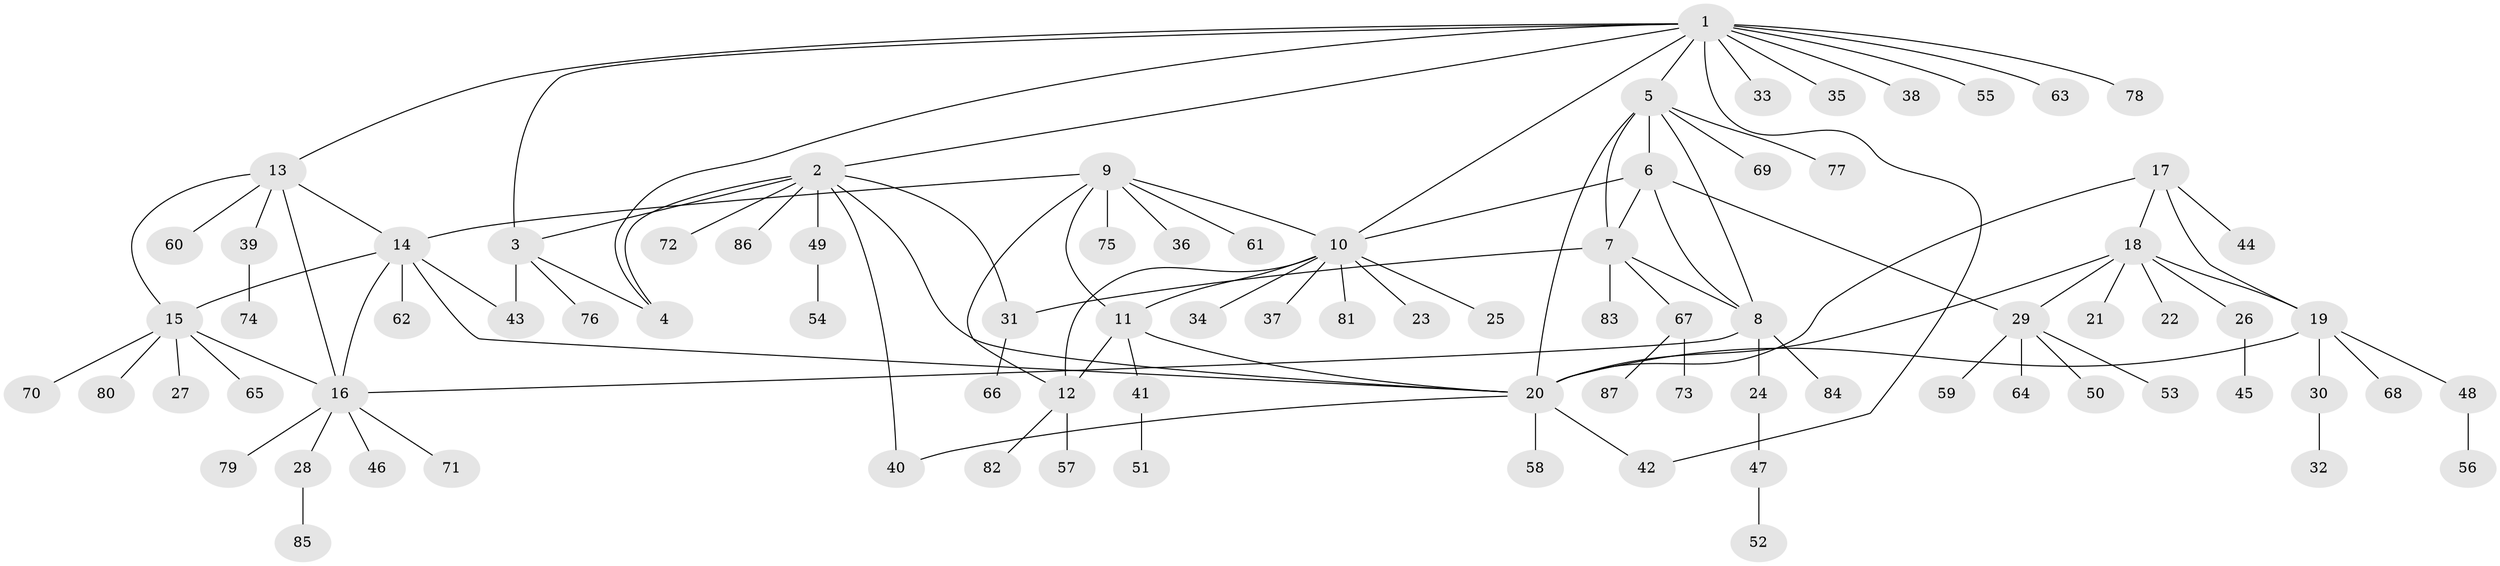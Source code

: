 // Generated by graph-tools (version 1.1) at 2025/37/03/09/25 02:37:28]
// undirected, 87 vertices, 112 edges
graph export_dot {
graph [start="1"]
  node [color=gray90,style=filled];
  1;
  2;
  3;
  4;
  5;
  6;
  7;
  8;
  9;
  10;
  11;
  12;
  13;
  14;
  15;
  16;
  17;
  18;
  19;
  20;
  21;
  22;
  23;
  24;
  25;
  26;
  27;
  28;
  29;
  30;
  31;
  32;
  33;
  34;
  35;
  36;
  37;
  38;
  39;
  40;
  41;
  42;
  43;
  44;
  45;
  46;
  47;
  48;
  49;
  50;
  51;
  52;
  53;
  54;
  55;
  56;
  57;
  58;
  59;
  60;
  61;
  62;
  63;
  64;
  65;
  66;
  67;
  68;
  69;
  70;
  71;
  72;
  73;
  74;
  75;
  76;
  77;
  78;
  79;
  80;
  81;
  82;
  83;
  84;
  85;
  86;
  87;
  1 -- 2;
  1 -- 3;
  1 -- 4;
  1 -- 5;
  1 -- 10;
  1 -- 13;
  1 -- 33;
  1 -- 35;
  1 -- 38;
  1 -- 42;
  1 -- 55;
  1 -- 63;
  1 -- 78;
  2 -- 3;
  2 -- 4;
  2 -- 20;
  2 -- 31;
  2 -- 40;
  2 -- 49;
  2 -- 72;
  2 -- 86;
  3 -- 4;
  3 -- 43;
  3 -- 76;
  5 -- 6;
  5 -- 7;
  5 -- 8;
  5 -- 20;
  5 -- 69;
  5 -- 77;
  6 -- 7;
  6 -- 8;
  6 -- 10;
  6 -- 29;
  7 -- 8;
  7 -- 31;
  7 -- 67;
  7 -- 83;
  8 -- 16;
  8 -- 24;
  8 -- 84;
  9 -- 10;
  9 -- 11;
  9 -- 12;
  9 -- 14;
  9 -- 36;
  9 -- 61;
  9 -- 75;
  10 -- 11;
  10 -- 12;
  10 -- 23;
  10 -- 25;
  10 -- 34;
  10 -- 37;
  10 -- 81;
  11 -- 12;
  11 -- 20;
  11 -- 41;
  12 -- 57;
  12 -- 82;
  13 -- 14;
  13 -- 15;
  13 -- 16;
  13 -- 39;
  13 -- 60;
  14 -- 15;
  14 -- 16;
  14 -- 20;
  14 -- 43;
  14 -- 62;
  15 -- 16;
  15 -- 27;
  15 -- 65;
  15 -- 70;
  15 -- 80;
  16 -- 28;
  16 -- 46;
  16 -- 71;
  16 -- 79;
  17 -- 18;
  17 -- 19;
  17 -- 20;
  17 -- 44;
  18 -- 19;
  18 -- 20;
  18 -- 21;
  18 -- 22;
  18 -- 26;
  18 -- 29;
  19 -- 20;
  19 -- 30;
  19 -- 48;
  19 -- 68;
  20 -- 40;
  20 -- 42;
  20 -- 58;
  24 -- 47;
  26 -- 45;
  28 -- 85;
  29 -- 50;
  29 -- 53;
  29 -- 59;
  29 -- 64;
  30 -- 32;
  31 -- 66;
  39 -- 74;
  41 -- 51;
  47 -- 52;
  48 -- 56;
  49 -- 54;
  67 -- 73;
  67 -- 87;
}
